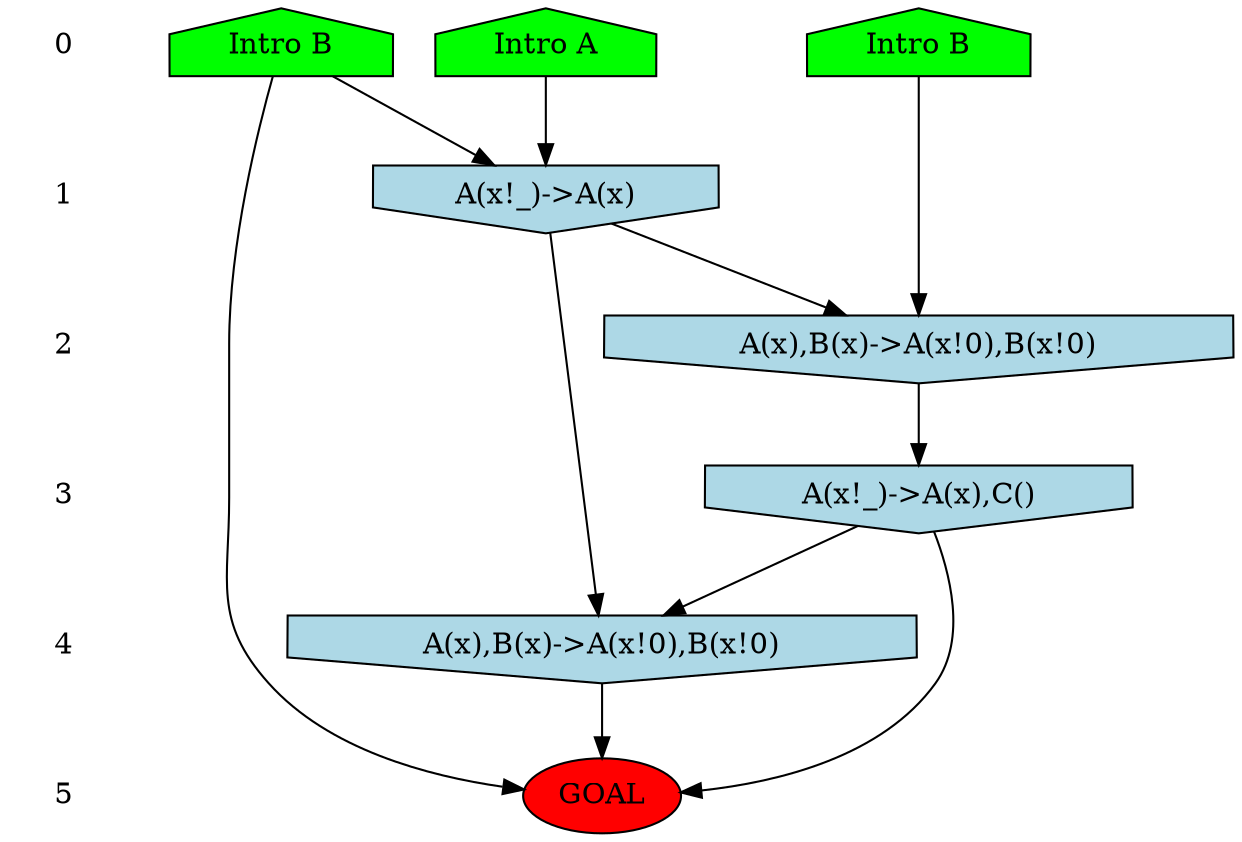 /* Compression of 1 causal flows obtained in average at 1.048955E+01 t.u */
/* Compressed causal flows were: [1] */
digraph G{
 ranksep=.5 ; 
{ rank = same ; "0" [shape=plaintext] ; node_1 [label ="Intro A", shape=house, style=filled, fillcolor=green] ;
node_2 [label ="Intro B", shape=house, style=filled, fillcolor=green] ;
node_3 [label ="Intro B", shape=house, style=filled, fillcolor=green] ;
}
{ rank = same ; "1" [shape=plaintext] ; node_4 [label="A(x!_)->A(x)", shape=invhouse, style=filled, fillcolor = lightblue] ;
}
{ rank = same ; "2" [shape=plaintext] ; node_5 [label="A(x),B(x)->A(x!0),B(x!0)", shape=invhouse, style=filled, fillcolor = lightblue] ;
}
{ rank = same ; "3" [shape=plaintext] ; node_6 [label="A(x!_)->A(x),C()", shape=invhouse, style=filled, fillcolor = lightblue] ;
}
{ rank = same ; "4" [shape=plaintext] ; node_7 [label="A(x),B(x)->A(x!0),B(x!0)", shape=invhouse, style=filled, fillcolor = lightblue] ;
}
{ rank = same ; "5" [shape=plaintext] ; node_8 [label ="GOAL", style=filled, fillcolor=red] ;
}
"0" -> "1" [style="invis"]; 
"1" -> "2" [style="invis"]; 
"2" -> "3" [style="invis"]; 
"3" -> "4" [style="invis"]; 
"4" -> "5" [style="invis"]; 
node_1 -> node_4
node_2 -> node_4
node_3 -> node_5
node_4 -> node_5
node_5 -> node_6
node_4 -> node_7
node_6 -> node_7
node_2 -> node_8
node_6 -> node_8
node_7 -> node_8
}
/*
 Dot generation time: 0.000000
*/